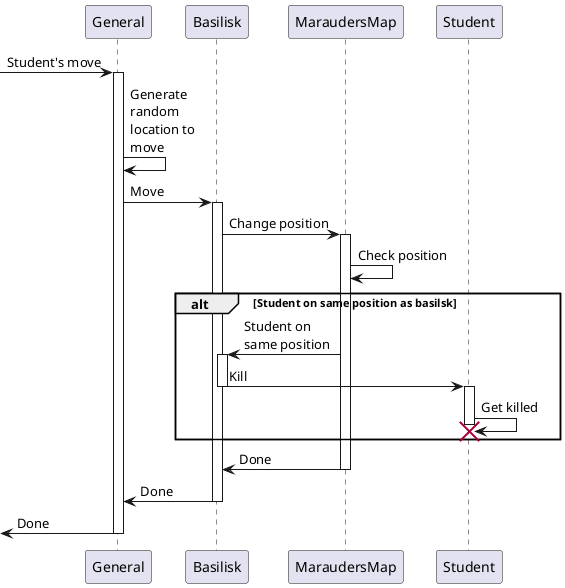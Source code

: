@startuml
'https://plantuml.com/sequence-diagram

skinparam maxMessageSize 100
'autonumber


[-> General: Student's move
activate General
General -> General: Generate random location to move

General -> Basilisk: Move
activate Basilisk
Basilisk -> MaraudersMap: Change position
activate MaraudersMap
MaraudersMap -> MaraudersMap: Check position
alt Student on same position as basilsk
        MaraudersMap -> Basilisk: Student on same position
        activate Basilisk
        Basilisk -> Student: Kill
        deactivate Basilisk
        activate Student
        Student -> Student: Get killed
        destroy Student

end
MaraudersMap -> Basilisk: Done
deactivate MaraudersMap
Basilisk -> General: Done
deactivate Basilisk
<- General: Done
deactivate General
@enduml